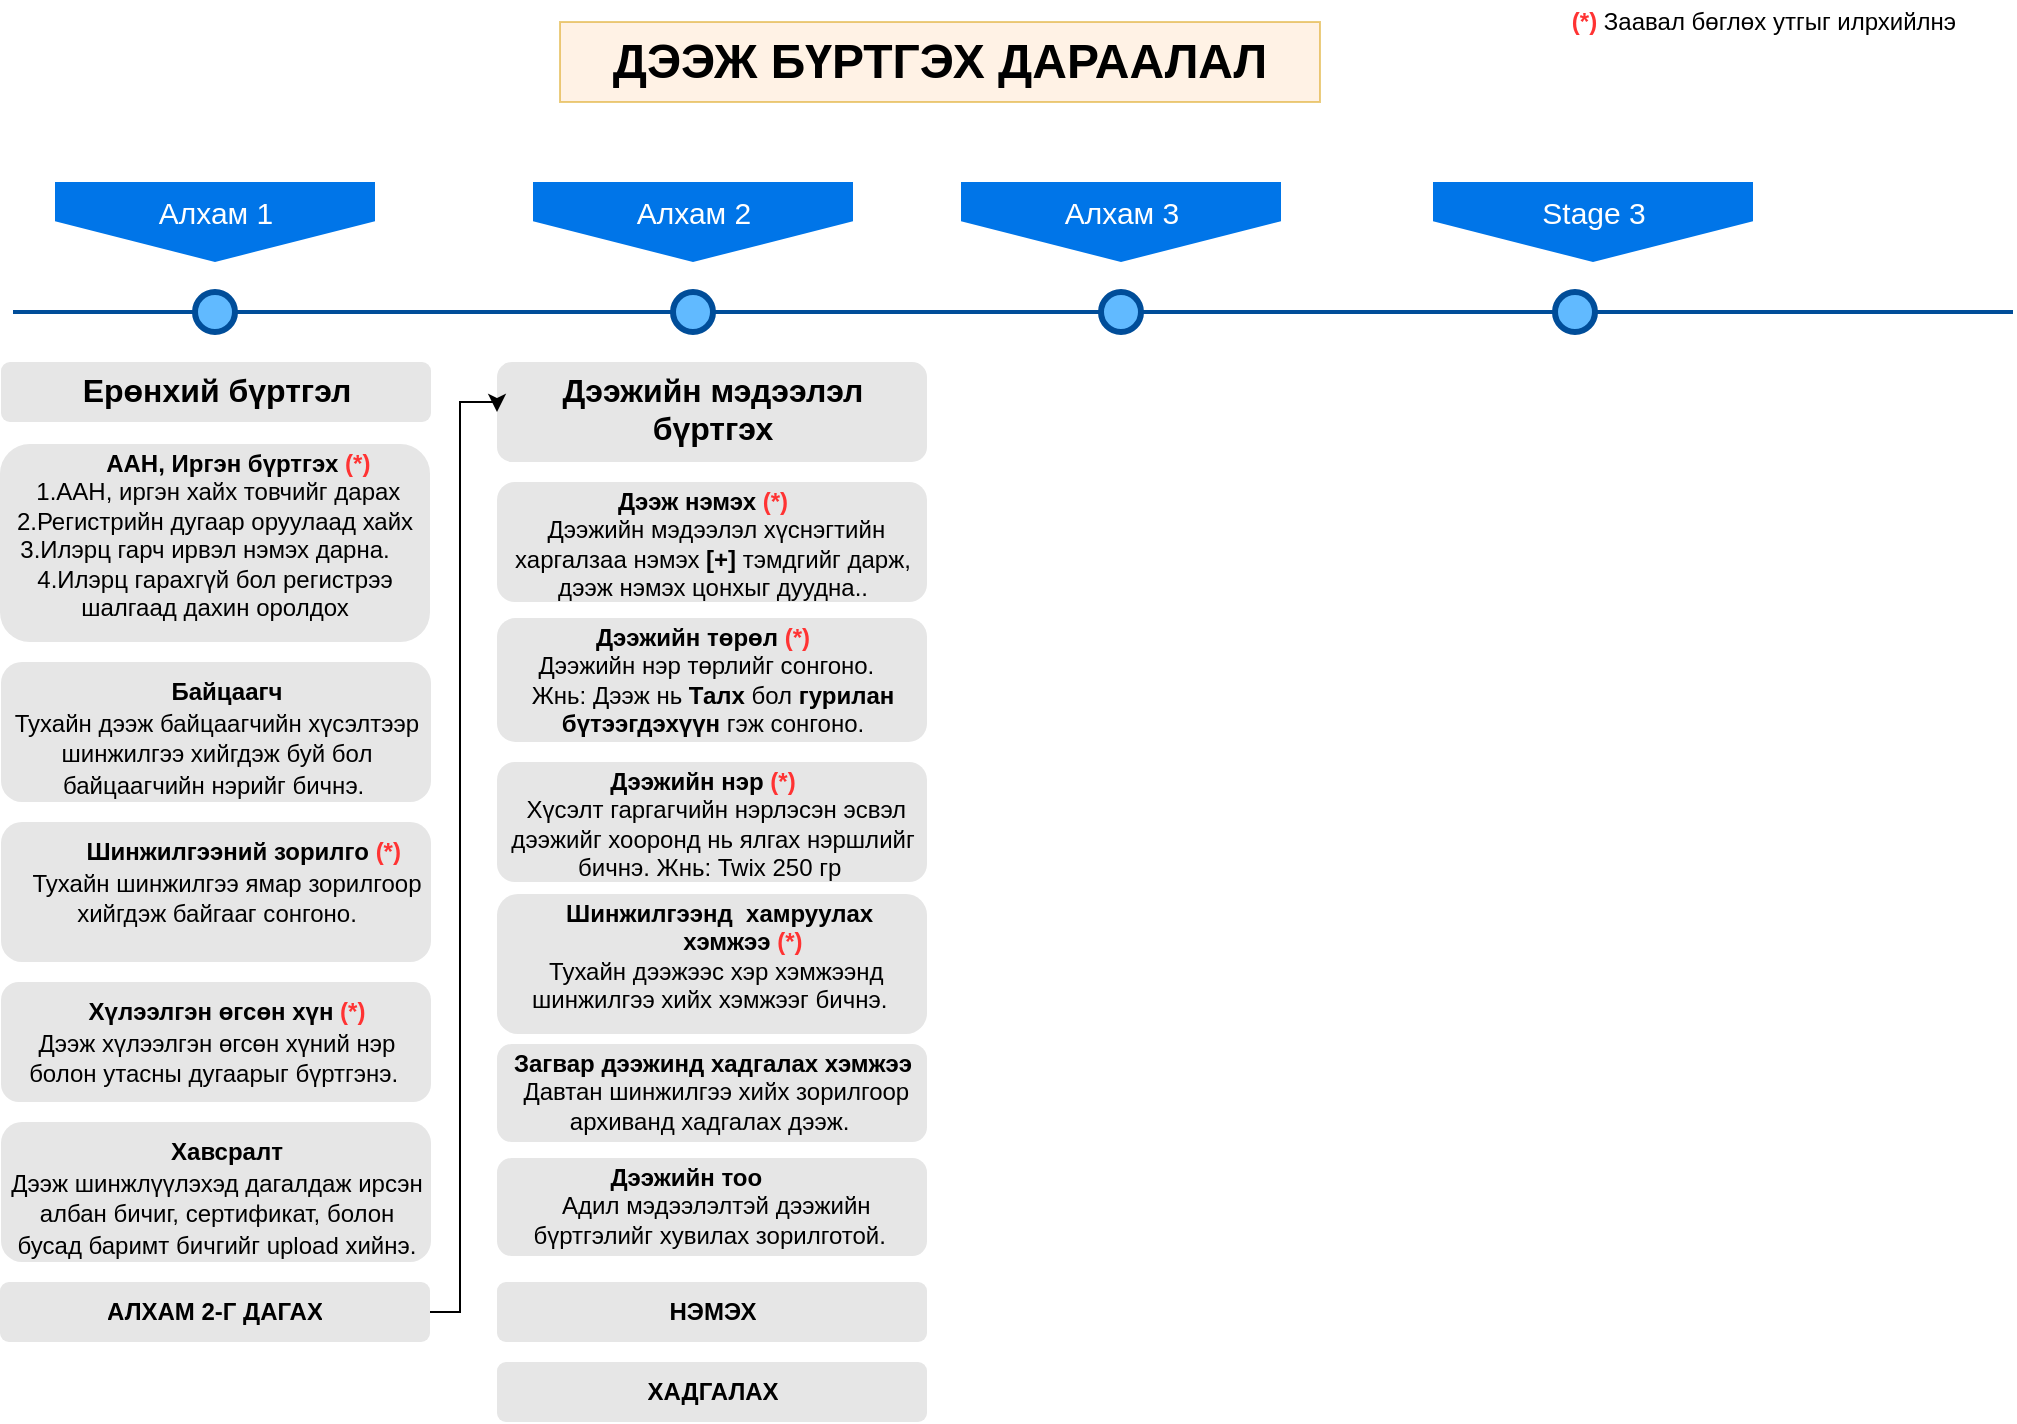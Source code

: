 <mxfile version="14.2.7" type="github">
  <diagram name="Page-1" id="82e54ff1-d628-8f03-85c4-9753963a91cd">
    <mxGraphModel dx="1185" dy="635" grid="1" gridSize="10" guides="1" tooltips="1" connect="1" arrows="1" fold="1" page="1" pageScale="1" pageWidth="1169" pageHeight="827" background="#ffffff" math="0" shadow="0">
      <root>
        <mxCell id="0" />
        <mxCell id="1" parent="0" />
        <mxCell id="4ec97bd9e5d20128-1" value="" style="line;strokeWidth=2;html=1;fillColor=none;fontSize=28;fontColor=#004D99;strokeColor=#004D99;" parent="1" vertex="1">
          <mxGeometry x="66.5" y="160" width="1000" height="10" as="geometry" />
        </mxCell>
        <mxCell id="4ec97bd9e5d20128-5" value="Алхам 1" style="shape=offPageConnector;whiteSpace=wrap;html=1;fillColor=#0075E8;fontSize=15;fontColor=#FFFFFF;size=0.509;verticalAlign=top;strokeColor=none;" parent="1" vertex="1">
          <mxGeometry x="87.5" y="100" width="160" height="40" as="geometry" />
        </mxCell>
        <mxCell id="4ec97bd9e5d20128-6" value="&lt;span&gt;Алхам 3&lt;/span&gt;" style="shape=offPageConnector;whiteSpace=wrap;html=1;fillColor=#0075E8;fontSize=15;fontColor=#FFFFFF;size=0.509;verticalAlign=top;strokeColor=none;" parent="1" vertex="1">
          <mxGeometry x="540.5" y="100" width="160" height="40" as="geometry" />
        </mxCell>
        <mxCell id="4ec97bd9e5d20128-9" value="" style="ellipse;whiteSpace=wrap;html=1;fillColor=#61BAFF;fontSize=28;fontColor=#004D99;strokeWidth=3;strokeColor=#004D99;" parent="1" vertex="1">
          <mxGeometry x="157.5" y="155" width="20" height="20" as="geometry" />
        </mxCell>
        <mxCell id="4ec97bd9e5d20128-10" value="" style="ellipse;whiteSpace=wrap;html=1;fillColor=#61BAFF;fontSize=28;fontColor=#004D99;strokeWidth=3;strokeColor=#004D99;" parent="1" vertex="1">
          <mxGeometry x="396.5" y="155" width="20" height="20" as="geometry" />
        </mxCell>
        <mxCell id="4ec97bd9e5d20128-11" value="" style="ellipse;whiteSpace=wrap;html=1;fillColor=#61BAFF;fontSize=28;fontColor=#004D99;strokeWidth=3;strokeColor=#004D99;" parent="1" vertex="1">
          <mxGeometry x="610.5" y="155" width="20" height="20" as="geometry" />
        </mxCell>
        <mxCell id="4ec97bd9e5d20128-13" value="" style="ellipse;whiteSpace=wrap;html=1;fillColor=#61BAFF;fontSize=28;fontColor=#004D99;strokeWidth=3;strokeColor=#004D99;" parent="1" vertex="1">
          <mxGeometry x="837.5" y="155" width="20" height="20" as="geometry" />
        </mxCell>
        <mxCell id="4ec97bd9e5d20128-14" value="&lt;h3&gt;&lt;font style=&quot;font-size: 16px&quot;&gt;Ерөнхий бүртгэл&lt;/font&gt;&lt;/h3&gt;" style="text;html=1;spacing=5;spacingTop=-20;whiteSpace=wrap;overflow=hidden;strokeColor=none;strokeWidth=3;fillColor=#E6E6E6;fontSize=13;fontColor=#000000;align=center;rounded=1;" parent="1" vertex="1">
          <mxGeometry x="60.5" y="190" width="215" height="30" as="geometry" />
        </mxCell>
        <mxCell id="eTi-LTEG1T1zRE0e5gj7-2" value="&lt;p style=&quot;line-height: 20%&quot;&gt;&lt;/p&gt;&lt;h3 style=&quot;font-size: 12px&quot;&gt;&lt;span style=&quot;font-size: 12px ; font-weight: normal ; text-align: justify&quot;&gt;&amp;nbsp; &amp;nbsp; &amp;nbsp; &amp;nbsp;&amp;nbsp;&lt;/span&gt;&lt;span style=&quot;font-size: 12px ; text-align: justify&quot;&gt;ААН, Иргэн бүртгэх&lt;/span&gt;&lt;span style=&quot;font-size: 12px ; text-align: justify&quot;&gt;&lt;span style=&quot;font-weight: normal&quot;&gt;&amp;nbsp;&lt;/span&gt;&lt;font color=&quot;#ff3333&quot;&gt;(*)&lt;/font&gt;&lt;font color=&quot;#990000&quot; style=&quot;font-weight: normal ; font-size: 12px&quot;&gt;&amp;nbsp; &amp;nbsp;&amp;nbsp;&lt;/font&gt;&lt;span style=&quot;font-weight: normal&quot;&gt;1.ААН, иргэн хайх товчийг дарах&amp;nbsp; 2.Регистрийн дугаар оруулаад хайх 3.Илэрц гарч ирвэл нэмэх дарна.&amp;nbsp; &amp;nbsp; 4.Илэрц гарахгүй бол регистрээ шалгаад дахин оролдох&lt;/span&gt;&lt;/span&gt;&lt;br&gt;&lt;/h3&gt;&lt;p&gt;&lt;/p&gt;" style="text;html=1;spacing=5;spacingTop=-20;whiteSpace=wrap;overflow=hidden;strokeWidth=3;fillColor=#E6E6E6;fontSize=13;fontColor=#000000;align=center;rounded=1;line-height: 1;" vertex="1" parent="1">
          <mxGeometry x="60" y="231" width="215" height="99" as="geometry" />
        </mxCell>
        <mxCell id="eTi-LTEG1T1zRE0e5gj7-3" value="&lt;p style=&quot;line-height: 20%&quot;&gt;&lt;/p&gt;&lt;h4&gt;&lt;span style=&quot;font-size: 12px ; font-weight: 400&quot;&gt;&amp;nbsp; &amp;nbsp; &amp;nbsp; &amp;nbsp; &amp;nbsp; &amp;nbsp;&lt;/span&gt;&lt;span style=&quot;font-size: 12px&quot;&gt;Шинжилгээний зорилго&lt;/span&gt;&lt;span style=&quot;font-size: 12px ; font-weight: 400&quot;&gt;&amp;nbsp;&lt;/span&gt;&lt;span style=&quot;font-size: 12px&quot;&gt;&lt;font color=&quot;#ff3333&quot;&gt;(*)&lt;/font&gt;&lt;/span&gt;&lt;span style=&quot;font-size: 12px ; font-weight: 400&quot;&gt;&amp;nbsp; &amp;nbsp; &amp;nbsp; &amp;nbsp;Тухайн шинжилгээ ямар зорилгоор хийгдэж байгааг сонгоно.&lt;/span&gt;&lt;/h4&gt;&lt;p&gt;&lt;/p&gt;" style="text;html=1;spacing=5;spacingTop=-20;whiteSpace=wrap;overflow=hidden;strokeWidth=3;fillColor=#E6E6E6;fontSize=13;fontColor=#000000;align=center;rounded=1;line-height: 1;" vertex="1" parent="1">
          <mxGeometry x="60.5" y="420" width="215" height="70" as="geometry" />
        </mxCell>
        <mxCell id="eTi-LTEG1T1zRE0e5gj7-4" value="&lt;p style=&quot;line-height: 20%&quot;&gt;&lt;/p&gt;&lt;h4&gt;&lt;span style=&quot;font-size: 12px ; font-weight: 400&quot;&gt;&amp;nbsp; &amp;nbsp; &amp;nbsp; &amp;nbsp; &amp;nbsp; &amp;nbsp; &amp;nbsp; &amp;nbsp; &amp;nbsp; &amp;nbsp; &amp;nbsp; &lt;/span&gt;&lt;span style=&quot;font-size: 12px&quot;&gt;Байцаагч&lt;/span&gt;&lt;span style=&quot;font-size: 12px ; font-weight: 400&quot;&gt;&amp;nbsp; &amp;nbsp; &amp;nbsp; &amp;nbsp; &amp;nbsp; &amp;nbsp; &amp;nbsp; &amp;nbsp; &amp;nbsp; &amp;nbsp; Тухайн дээж байцаагчийн хүсэлтээр шинжилгээ хийгдэж буй бол байцаагчийн нэрийг бичнэ.&amp;nbsp;&lt;/span&gt;&lt;/h4&gt;&lt;p&gt;&lt;/p&gt;" style="text;html=1;spacing=5;spacingTop=-20;whiteSpace=wrap;overflow=hidden;strokeWidth=3;fillColor=#E6E6E6;fontSize=13;fontColor=#000000;align=center;rounded=1;line-height: 1;" vertex="1" parent="1">
          <mxGeometry x="60.5" y="340" width="215" height="70" as="geometry" />
        </mxCell>
        <mxCell id="eTi-LTEG1T1zRE0e5gj7-5" value="&lt;p style=&quot;line-height: 20%&quot;&gt;&lt;/p&gt;&lt;h4&gt;&lt;span style=&quot;font-size: 12px ; font-weight: 400&quot;&gt;&amp;nbsp; &amp;nbsp; &amp;nbsp; &amp;nbsp; &amp;nbsp; &lt;/span&gt;&lt;span style=&quot;font-size: 12px&quot;&gt;Хүлээлгэн өгсөн хүн &lt;font color=&quot;#ff3333&quot;&gt;(*)&lt;/font&gt;&amp;nbsp;&amp;nbsp;&lt;/span&gt;&lt;span style=&quot;font-size: 12px ; font-weight: 400&quot;&gt;&amp;nbsp; &amp;nbsp; &amp;nbsp; Дээж хүлээлгэн өгсөн хүний нэр болон утасны дугаарыг бүртгэнэ.&amp;nbsp;&lt;/span&gt;&lt;/h4&gt;&lt;p&gt;&lt;/p&gt;" style="text;html=1;spacing=5;spacingTop=-20;whiteSpace=wrap;overflow=hidden;strokeWidth=3;fillColor=#E6E6E6;fontSize=13;fontColor=#000000;align=center;rounded=1;line-height: 1;" vertex="1" parent="1">
          <mxGeometry x="60.5" y="500" width="215" height="60" as="geometry" />
        </mxCell>
        <mxCell id="eTi-LTEG1T1zRE0e5gj7-6" value="&lt;h3&gt;&lt;font style=&quot;font-size: 16px&quot;&gt;Дээжийн мэдээлэл бүртгэх&lt;/font&gt;&lt;/h3&gt;" style="text;html=1;spacing=5;spacingTop=-20;whiteSpace=wrap;overflow=hidden;strokeColor=none;strokeWidth=3;fillColor=#E6E6E6;fontSize=13;fontColor=#000000;align=center;rounded=1;" vertex="1" parent="1">
          <mxGeometry x="308.5" y="190" width="215" height="50" as="geometry" />
        </mxCell>
        <mxCell id="eTi-LTEG1T1zRE0e5gj7-8" value="&lt;p style=&quot;line-height: 20%&quot;&gt;&lt;/p&gt;&lt;h4&gt;&lt;span style=&quot;font-size: 12px ; font-weight: 400&quot;&gt;&amp;nbsp; &amp;nbsp; &amp;nbsp; &amp;nbsp; &amp;nbsp; &amp;nbsp; &amp;nbsp; &amp;nbsp; &amp;nbsp; &amp;nbsp; &amp;nbsp; &lt;/span&gt;&lt;span style=&quot;font-size: 12px&quot;&gt;Хавсралт&lt;/span&gt;&lt;span style=&quot;font-size: 12px ; font-weight: 400&quot;&gt;&amp;nbsp; &amp;nbsp; &amp;nbsp; &amp;nbsp; &amp;nbsp; &amp;nbsp; &amp;nbsp; &amp;nbsp; &amp;nbsp; &amp;nbsp; Дээж шинжлүүлэхэд дагалдаж ирсэн албан бичиг, сертификат, болон бусад баримт бичгийг upload хийнэ.&lt;/span&gt;&lt;/h4&gt;&lt;p&gt;&lt;/p&gt;" style="text;html=1;spacing=5;spacingTop=-20;whiteSpace=wrap;overflow=hidden;strokeWidth=3;fillColor=#E6E6E6;fontSize=13;fontColor=#000000;align=center;rounded=1;line-height: 1;" vertex="1" parent="1">
          <mxGeometry x="60.5" y="570" width="215" height="70" as="geometry" />
        </mxCell>
        <mxCell id="eTi-LTEG1T1zRE0e5gj7-17" style="edgeStyle=orthogonalEdgeStyle;rounded=0;orthogonalLoop=1;jettySize=auto;html=1;exitX=1;exitY=0.5;exitDx=0;exitDy=0;entryX=0;entryY=0.5;entryDx=0;entryDy=0;" edge="1" parent="1" source="eTi-LTEG1T1zRE0e5gj7-9" target="eTi-LTEG1T1zRE0e5gj7-6">
          <mxGeometry relative="1" as="geometry">
            <Array as="points">
              <mxPoint x="290" y="665" />
              <mxPoint x="290" y="210" />
            </Array>
          </mxGeometry>
        </mxCell>
        <mxCell id="eTi-LTEG1T1zRE0e5gj7-9" value="&lt;p style=&quot;line-height: 20%&quot;&gt;&lt;/p&gt;&lt;h4&gt;&lt;span style=&quot;font-size: 12px&quot;&gt;АЛХАМ 2-Г ДАГАХ&lt;/span&gt;&lt;/h4&gt;&lt;p&gt;&lt;/p&gt;" style="text;html=1;spacing=5;spacingTop=-20;whiteSpace=wrap;overflow=hidden;strokeWidth=3;fillColor=#E6E6E6;fontSize=13;fontColor=#000000;align=center;rounded=1;line-height: 1;" vertex="1" parent="1">
          <mxGeometry x="60" y="650" width="215" height="30" as="geometry" />
        </mxCell>
        <mxCell id="eTi-LTEG1T1zRE0e5gj7-11" value="&lt;span&gt;Алхам 2&lt;/span&gt;" style="shape=offPageConnector;whiteSpace=wrap;html=1;fillColor=#0075E8;fontSize=15;fontColor=#FFFFFF;size=0.509;verticalAlign=top;strokeColor=none;" vertex="1" parent="1">
          <mxGeometry x="326.5" y="100" width="160" height="40" as="geometry" />
        </mxCell>
        <mxCell id="eTi-LTEG1T1zRE0e5gj7-12" value="&lt;span&gt;Stage 3&lt;/span&gt;" style="shape=offPageConnector;whiteSpace=wrap;html=1;fillColor=#0075E8;fontSize=15;fontColor=#FFFFFF;size=0.509;verticalAlign=top;strokeColor=none;" vertex="1" parent="1">
          <mxGeometry x="776.5" y="100" width="160" height="40" as="geometry" />
        </mxCell>
        <mxCell id="eTi-LTEG1T1zRE0e5gj7-13" value="&lt;h1&gt;ДЭЭЖ БҮРТГЭХ ДАРААЛАЛ&lt;/h1&gt;" style="text;html=1;strokeColor=#d79b00;fillColor=#ffe6cc;align=center;verticalAlign=middle;whiteSpace=wrap;rounded=0;opacity=50;" vertex="1" parent="1">
          <mxGeometry x="340" y="20" width="380" height="40" as="geometry" />
        </mxCell>
        <mxCell id="eTi-LTEG1T1zRE0e5gj7-14" value="&lt;b&gt;&lt;font color=&quot;#ff3333&quot;&gt;(*)&lt;/font&gt;&lt;/b&gt; Заавал бөглөх утгыг илрхийлнэ" style="text;html=1;strokeColor=none;fillColor=none;align=center;verticalAlign=middle;whiteSpace=wrap;rounded=0;opacity=50;" vertex="1" parent="1">
          <mxGeometry x="816.5" y="10" width="250" height="20" as="geometry" />
        </mxCell>
        <mxCell id="eTi-LTEG1T1zRE0e5gj7-16" value="&lt;p style=&quot;line-height: 20%&quot;&gt;&lt;/p&gt;&lt;h4&gt;&lt;span style=&quot;font-size: 12px&quot;&gt;НЭМЭХ&lt;/span&gt;&lt;/h4&gt;&lt;p&gt;&lt;/p&gt;" style="text;html=1;spacing=5;spacingTop=-20;whiteSpace=wrap;overflow=hidden;strokeWidth=3;fillColor=#E6E6E6;fontSize=13;fontColor=#000000;align=center;rounded=1;line-height: 1;" vertex="1" parent="1">
          <mxGeometry x="308.5" y="650" width="215" height="30" as="geometry" />
        </mxCell>
        <mxCell id="eTi-LTEG1T1zRE0e5gj7-18" value="&lt;p style=&quot;line-height: 20%&quot;&gt;&lt;/p&gt;&lt;h3 style=&quot;font-size: 12px&quot;&gt;&lt;span style=&quot;font-size: 12px ; font-weight: normal ; text-align: justify&quot;&gt;&amp;nbsp; &amp;nbsp; &amp;nbsp; &amp;nbsp; &amp;nbsp; &amp;nbsp;&amp;nbsp;&lt;/span&gt;&lt;span style=&quot;font-size: 12px ; text-align: justify&quot;&gt;Дээж нэмэх&amp;nbsp;&lt;/span&gt;&lt;span style=&quot;font-size: 12px ; text-align: justify&quot;&gt;&lt;font color=&quot;#ff3333&quot;&gt;(*)&lt;/font&gt;&lt;font color=&quot;#990000&quot; style=&quot;font-weight: normal ; font-size: 12px&quot;&gt;&amp;nbsp; &amp;nbsp; &amp;nbsp; &amp;nbsp; &amp;nbsp; &amp;nbsp; &amp;nbsp; &amp;nbsp; &amp;nbsp;&lt;/font&gt;&lt;span style=&quot;font-weight: normal&quot;&gt;Дээжийн мэдээлэл хүснэгтийн харгалзаа нэмэх &lt;/span&gt;[+]&lt;span style=&quot;font-weight: normal&quot;&gt; тэмдгийг дарж, дээж нэмэх цонхыг дуудна..&lt;/span&gt;&lt;/span&gt;&lt;br&gt;&lt;/h3&gt;&lt;p&gt;&lt;/p&gt;" style="text;html=1;spacing=5;spacingTop=-20;whiteSpace=wrap;overflow=hidden;strokeWidth=3;fillColor=#E6E6E6;fontSize=13;fontColor=#000000;align=center;rounded=1;line-height: 1;" vertex="1" parent="1">
          <mxGeometry x="308.5" y="250" width="215" height="60" as="geometry" />
        </mxCell>
        <mxCell id="eTi-LTEG1T1zRE0e5gj7-19" value="&lt;p style=&quot;line-height: 20%&quot;&gt;&lt;/p&gt;&lt;h3 style=&quot;font-size: 12px&quot;&gt;&lt;span style=&quot;font-size: 12px ; font-weight: normal ; text-align: justify&quot;&gt;&amp;nbsp; &amp;nbsp; &amp;nbsp; &amp;nbsp; &amp;nbsp; &amp;nbsp;&amp;nbsp;&lt;/span&gt;&lt;span style=&quot;font-size: 12px ; text-align: justify&quot;&gt;Дээжийн төрөл&lt;span style=&quot;font-weight: 400&quot;&gt;&amp;nbsp;&lt;/span&gt;&lt;/span&gt;&lt;span style=&quot;font-size: 12px ; text-align: justify&quot;&gt;&lt;font color=&quot;#ff3333&quot;&gt;(*)&lt;/font&gt;&lt;font color=&quot;#990000&quot; style=&quot;font-weight: normal ; font-size: 12px&quot;&gt;&amp;nbsp; &amp;nbsp; &amp;nbsp; &amp;nbsp; &amp;nbsp; &amp;nbsp; &amp;nbsp; &amp;nbsp; &amp;nbsp;&lt;/font&gt;&lt;span style=&quot;font-weight: normal&quot;&gt;Дээжийн нэр төрлийг сонгоно.&amp;nbsp; &amp;nbsp; Жнь: Дээж нь&amp;nbsp;&lt;/span&gt;Талх &lt;span style=&quot;font-weight: normal&quot;&gt;бол &lt;/span&gt;гурилан бүтээгдэхүүн&lt;span style=&quot;font-weight: normal&quot;&gt; гэж сонгоно.&lt;/span&gt;&lt;/span&gt;&lt;br&gt;&lt;/h3&gt;&lt;p&gt;&lt;/p&gt;" style="text;html=1;spacing=5;spacingTop=-20;whiteSpace=wrap;overflow=hidden;strokeWidth=3;fillColor=#E6E6E6;fontSize=13;fontColor=#000000;align=center;rounded=1;line-height: 1;" vertex="1" parent="1">
          <mxGeometry x="308.5" y="318" width="215" height="62" as="geometry" />
        </mxCell>
        <mxCell id="eTi-LTEG1T1zRE0e5gj7-21" value="&lt;p style=&quot;line-height: 20%&quot;&gt;&lt;/p&gt;&lt;h3 style=&quot;font-size: 12px&quot;&gt;&lt;span style=&quot;font-size: 12px ; font-weight: normal ; text-align: justify&quot;&gt;&amp;nbsp; &amp;nbsp; &amp;nbsp; &amp;nbsp; &amp;nbsp; &amp;nbsp;&amp;nbsp;&lt;/span&gt;&lt;span style=&quot;font-size: 12px ; text-align: justify&quot;&gt;Дээжийн нэр&amp;nbsp;&lt;/span&gt;&lt;span style=&quot;font-size: 12px ; text-align: justify&quot;&gt;&lt;font color=&quot;#ff3333&quot;&gt;(*)&lt;/font&gt;&lt;font color=&quot;#990000&quot; style=&quot;font-weight: normal ; font-size: 12px&quot;&gt;&amp;nbsp; &amp;nbsp; &amp;nbsp; &amp;nbsp; &amp;nbsp; &amp;nbsp; &amp;nbsp; &amp;nbsp; &amp;nbsp;&lt;/font&gt;&lt;span style=&quot;font-weight: normal&quot;&gt;Хүсэлт гаргагчийн нэрлэсэн эсвэл дээжийг хооронд нь ялгах нэршлийг бичнэ. Жнь: Twix 250 гр&amp;nbsp;&lt;/span&gt;&lt;/span&gt;&lt;br&gt;&lt;/h3&gt;&lt;p&gt;&lt;/p&gt;" style="text;html=1;spacing=5;spacingTop=-20;whiteSpace=wrap;overflow=hidden;strokeWidth=3;fillColor=#E6E6E6;fontSize=13;fontColor=#000000;align=center;rounded=1;line-height: 1;" vertex="1" parent="1">
          <mxGeometry x="308.5" y="390" width="215" height="60" as="geometry" />
        </mxCell>
        <mxCell id="eTi-LTEG1T1zRE0e5gj7-22" value="&lt;p style=&quot;line-height: 20%&quot;&gt;&lt;/p&gt;&lt;h3 style=&quot;font-size: 12px&quot;&gt;&lt;span style=&quot;font-size: 12px&quot;&gt;&amp;nbsp; &amp;nbsp; &amp;nbsp; &amp;nbsp; &amp;nbsp;Шинжилгээнд&amp;nbsp; хамруулах&amp;nbsp; &amp;nbsp; &amp;nbsp; &amp;nbsp; &amp;nbsp; &amp;nbsp; &amp;nbsp; &amp;nbsp; &amp;nbsp; &amp;nbsp; &amp;nbsp; &amp;nbsp; &amp;nbsp; &amp;nbsp; хэмжээ&amp;nbsp;&lt;/span&gt;&lt;span style=&quot;font-size: 12px&quot;&gt;&lt;font color=&quot;#ff3333&quot;&gt;(*)&amp;nbsp; &amp;nbsp; &amp;nbsp; &amp;nbsp; &amp;nbsp; &amp;nbsp; &amp;nbsp;&lt;/font&gt;&lt;span style=&quot;font-weight: normal&quot;&gt;Тухайн дээжээс хэр хэмжээнд шинжилгээ хийх хэмжээг бичнэ.&amp;nbsp;&lt;/span&gt;&lt;/span&gt;&lt;br&gt;&lt;/h3&gt;&lt;p&gt;&lt;/p&gt;" style="text;html=1;spacing=5;spacingTop=-20;whiteSpace=wrap;overflow=hidden;strokeWidth=3;fillColor=#E6E6E6;fontSize=13;fontColor=#000000;align=center;rounded=1;line-height: 1;" vertex="1" parent="1">
          <mxGeometry x="308.5" y="456" width="215" height="70" as="geometry" />
        </mxCell>
        <mxCell id="eTi-LTEG1T1zRE0e5gj7-23" value="&lt;p style=&quot;line-height: 20%&quot;&gt;&lt;/p&gt;&lt;h3 style=&quot;font-size: 12px&quot;&gt;&lt;span style=&quot;font-size: 12px&quot;&gt;&amp;nbsp;Загвар дээжинд хадгалах хэмжээ&amp;nbsp; &amp;nbsp;&lt;/span&gt;&lt;span style=&quot;font-size: 12px&quot;&gt;&lt;span style=&quot;font-weight: normal&quot;&gt;Давтан шинжилгээ хийх зорилгоор архиванд хадгалах дээж.&amp;nbsp;&lt;/span&gt;&lt;/span&gt;&lt;br&gt;&lt;/h3&gt;&lt;p&gt;&lt;/p&gt;" style="text;html=1;spacing=5;spacingTop=-20;whiteSpace=wrap;overflow=hidden;strokeWidth=3;fillColor=#E6E6E6;fontSize=13;fontColor=#000000;align=center;rounded=1;line-height: 1;" vertex="1" parent="1">
          <mxGeometry x="308.5" y="531" width="215" height="49" as="geometry" />
        </mxCell>
        <mxCell id="eTi-LTEG1T1zRE0e5gj7-24" value="&lt;p style=&quot;line-height: 20%&quot;&gt;&lt;/p&gt;&lt;h3 style=&quot;font-size: 12px&quot;&gt;&lt;span style=&quot;font-size: 12px&quot;&gt;&amp;nbsp; &amp;nbsp; &amp;nbsp; &amp;nbsp; &amp;nbsp; &amp;nbsp;Дээжийн тоо&amp;nbsp; &amp;nbsp; &amp;nbsp; &amp;nbsp; &amp;nbsp; &amp;nbsp; &amp;nbsp; &amp;nbsp; &amp;nbsp; &amp;nbsp; &amp;nbsp;&lt;/span&gt;&lt;span style=&quot;font-size: 12px&quot;&gt;&lt;span style=&quot;font-weight: normal&quot;&gt;Адил мэдээлэлтэй дээжийн бүртгэлийг хувилах зорилготой.&amp;nbsp;&lt;/span&gt;&lt;/span&gt;&lt;br&gt;&lt;/h3&gt;&lt;p&gt;&lt;/p&gt;" style="text;html=1;spacing=5;spacingTop=-20;whiteSpace=wrap;overflow=hidden;strokeWidth=3;fillColor=#E6E6E6;fontSize=13;fontColor=#000000;align=center;rounded=1;line-height: 1;" vertex="1" parent="1">
          <mxGeometry x="308.5" y="588" width="215" height="49" as="geometry" />
        </mxCell>
        <mxCell id="eTi-LTEG1T1zRE0e5gj7-25" value="&lt;p style=&quot;line-height: 20%&quot;&gt;&lt;/p&gt;&lt;h4&gt;&lt;span style=&quot;font-size: 12px&quot;&gt;ХАДГАЛАХ&lt;/span&gt;&lt;/h4&gt;&lt;p&gt;&lt;/p&gt;" style="text;html=1;spacing=5;spacingTop=-20;whiteSpace=wrap;overflow=hidden;strokeWidth=3;fillColor=#E6E6E6;fontSize=13;fontColor=#000000;align=center;rounded=1;line-height: 1;" vertex="1" parent="1">
          <mxGeometry x="308.5" y="690" width="215" height="30" as="geometry" />
        </mxCell>
      </root>
    </mxGraphModel>
  </diagram>
</mxfile>
